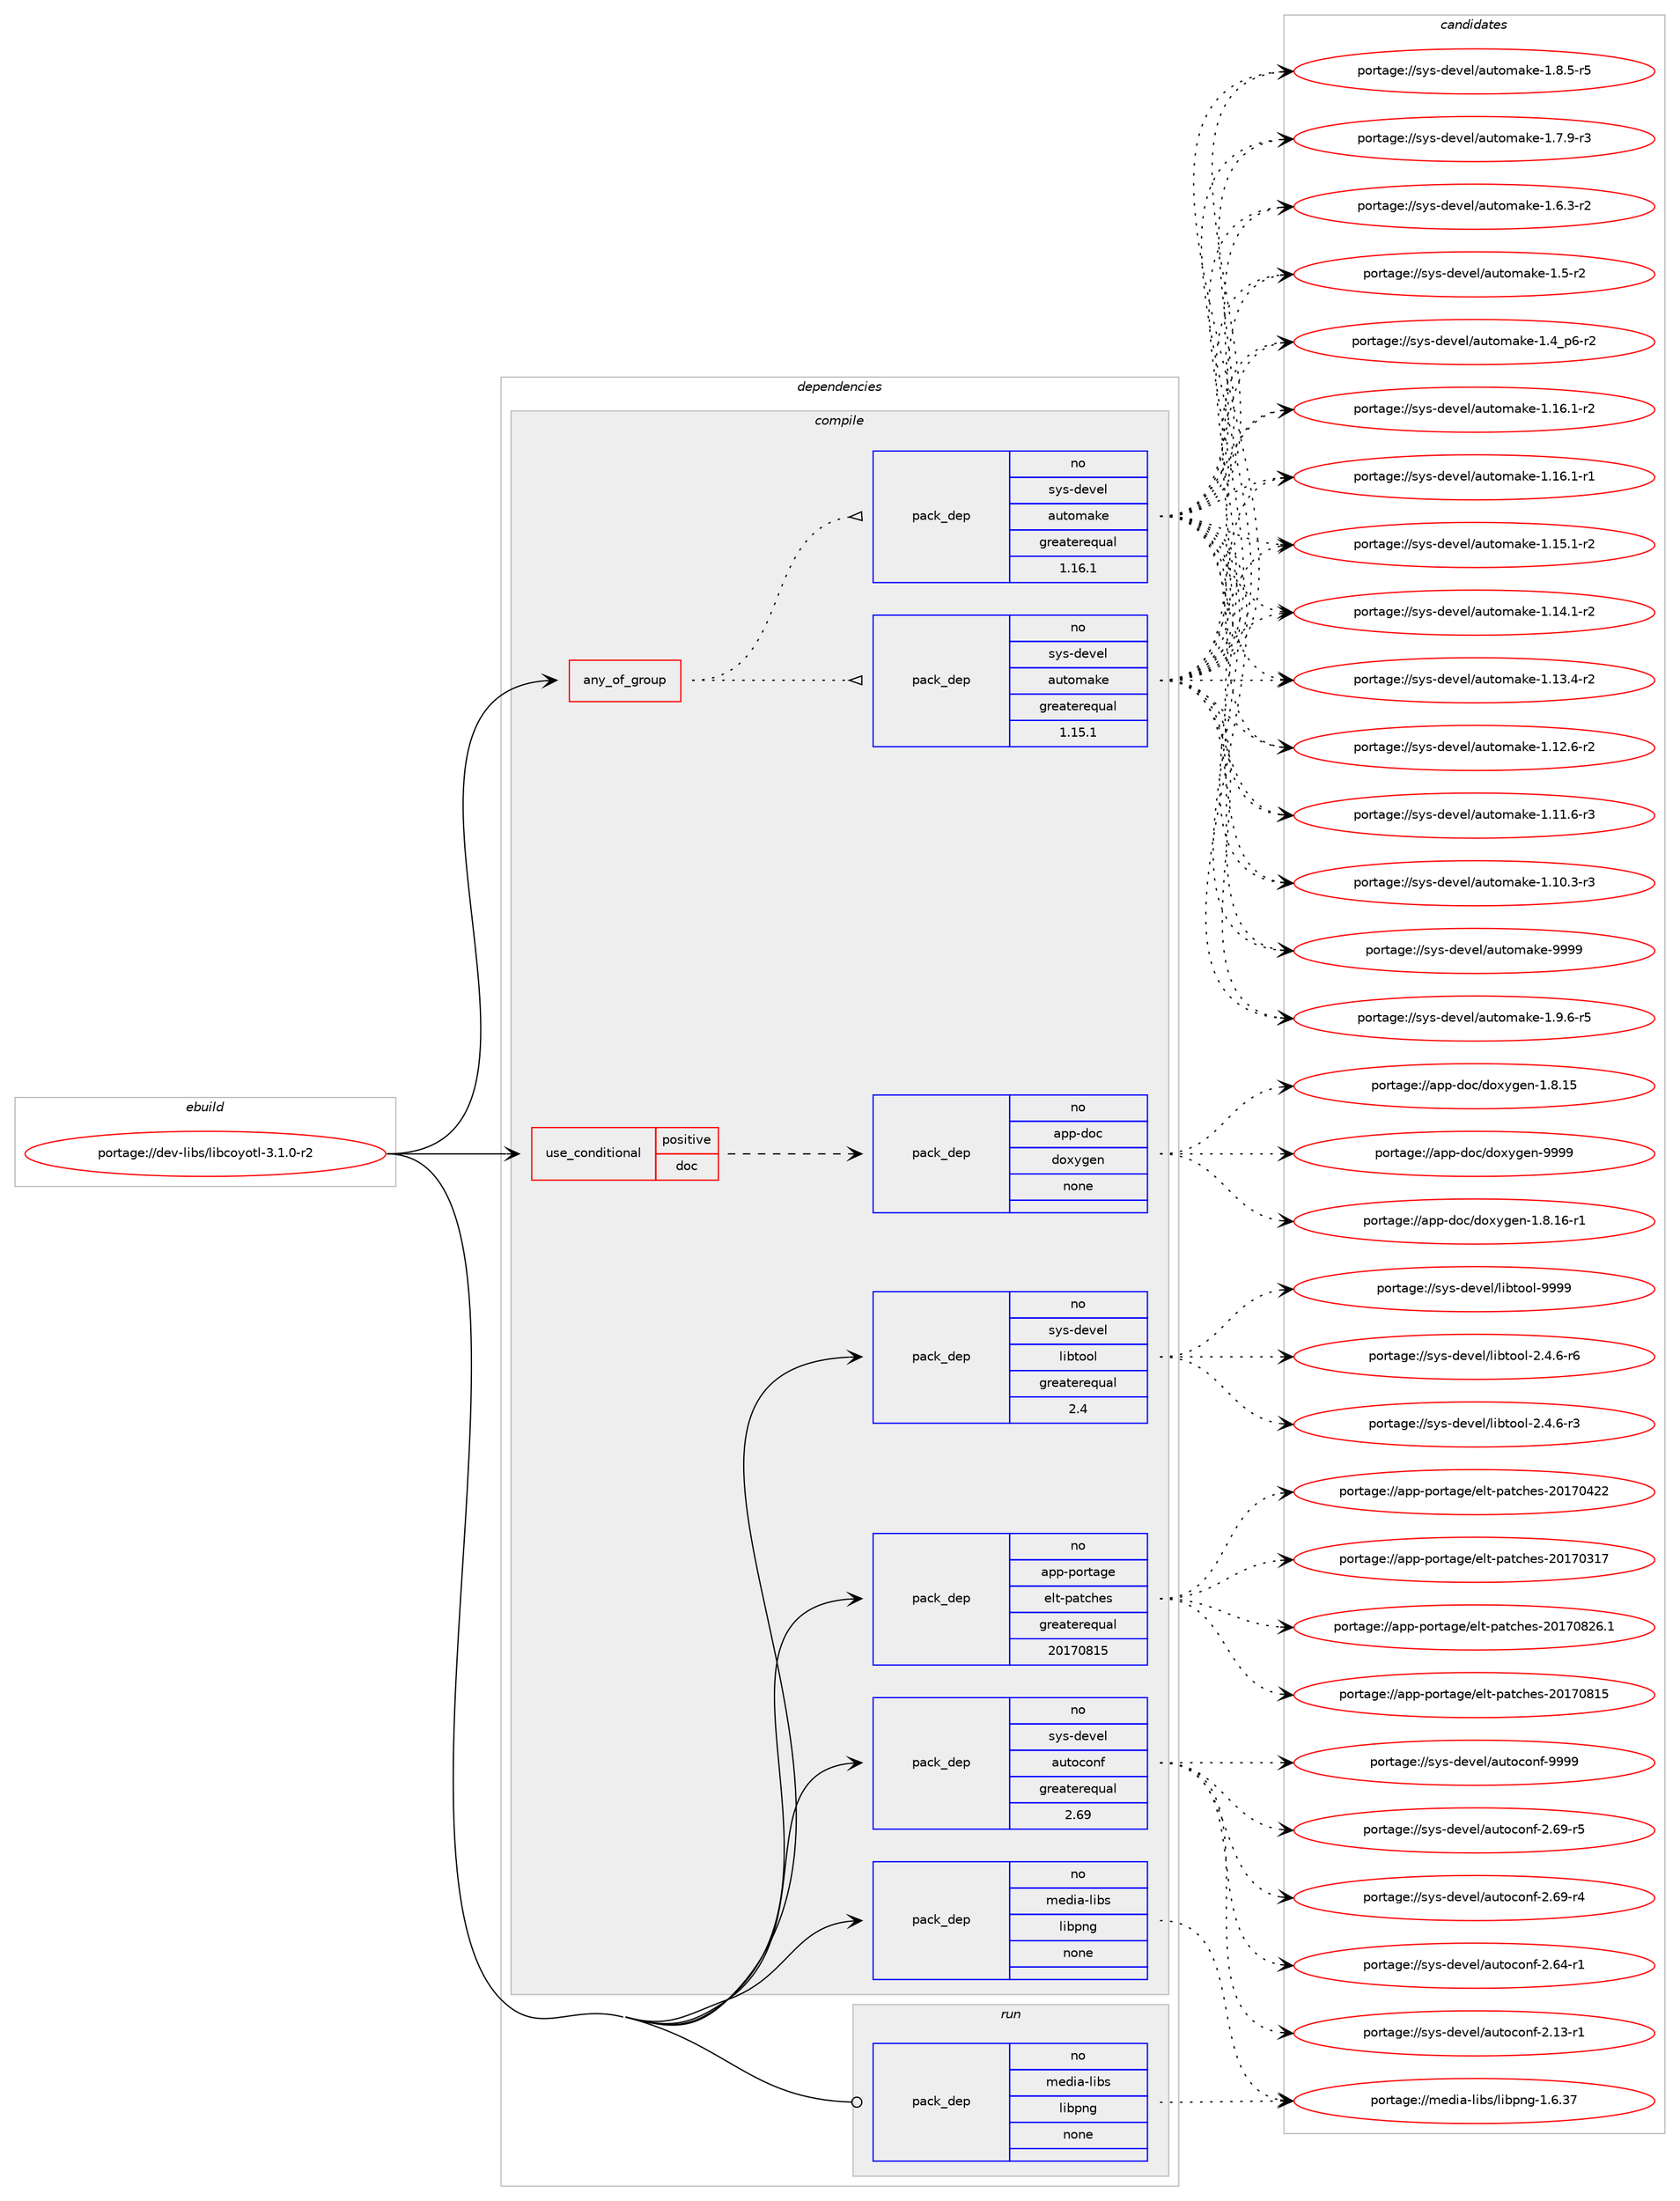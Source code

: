 digraph prolog {

# *************
# Graph options
# *************

newrank=true;
concentrate=true;
compound=true;
graph [rankdir=LR,fontname=Helvetica,fontsize=10,ranksep=1.5];#, ranksep=2.5, nodesep=0.2];
edge  [arrowhead=vee];
node  [fontname=Helvetica,fontsize=10];

# **********
# The ebuild
# **********

subgraph cluster_leftcol {
color=gray;
rank=same;
label=<<i>ebuild</i>>;
id [label="portage://dev-libs/libcoyotl-3.1.0-r2", color=red, width=4, href="../dev-libs/libcoyotl-3.1.0-r2.svg"];
}

# ****************
# The dependencies
# ****************

subgraph cluster_midcol {
color=gray;
label=<<i>dependencies</i>>;
subgraph cluster_compile {
fillcolor="#eeeeee";
style=filled;
label=<<i>compile</i>>;
subgraph any5054 {
dependency513066 [label=<<TABLE BORDER="0" CELLBORDER="1" CELLSPACING="0" CELLPADDING="4"><TR><TD CELLPADDING="10">any_of_group</TD></TR></TABLE>>, shape=none, color=red];subgraph pack382312 {
dependency513067 [label=<<TABLE BORDER="0" CELLBORDER="1" CELLSPACING="0" CELLPADDING="4" WIDTH="220"><TR><TD ROWSPAN="6" CELLPADDING="30">pack_dep</TD></TR><TR><TD WIDTH="110">no</TD></TR><TR><TD>sys-devel</TD></TR><TR><TD>automake</TD></TR><TR><TD>greaterequal</TD></TR><TR><TD>1.16.1</TD></TR></TABLE>>, shape=none, color=blue];
}
dependency513066:e -> dependency513067:w [weight=20,style="dotted",arrowhead="oinv"];
subgraph pack382313 {
dependency513068 [label=<<TABLE BORDER="0" CELLBORDER="1" CELLSPACING="0" CELLPADDING="4" WIDTH="220"><TR><TD ROWSPAN="6" CELLPADDING="30">pack_dep</TD></TR><TR><TD WIDTH="110">no</TD></TR><TR><TD>sys-devel</TD></TR><TR><TD>automake</TD></TR><TR><TD>greaterequal</TD></TR><TR><TD>1.15.1</TD></TR></TABLE>>, shape=none, color=blue];
}
dependency513066:e -> dependency513068:w [weight=20,style="dotted",arrowhead="oinv"];
}
id:e -> dependency513066:w [weight=20,style="solid",arrowhead="vee"];
subgraph cond125465 {
dependency513069 [label=<<TABLE BORDER="0" CELLBORDER="1" CELLSPACING="0" CELLPADDING="4"><TR><TD ROWSPAN="3" CELLPADDING="10">use_conditional</TD></TR><TR><TD>positive</TD></TR><TR><TD>doc</TD></TR></TABLE>>, shape=none, color=red];
subgraph pack382314 {
dependency513070 [label=<<TABLE BORDER="0" CELLBORDER="1" CELLSPACING="0" CELLPADDING="4" WIDTH="220"><TR><TD ROWSPAN="6" CELLPADDING="30">pack_dep</TD></TR><TR><TD WIDTH="110">no</TD></TR><TR><TD>app-doc</TD></TR><TR><TD>doxygen</TD></TR><TR><TD>none</TD></TR><TR><TD></TD></TR></TABLE>>, shape=none, color=blue];
}
dependency513069:e -> dependency513070:w [weight=20,style="dashed",arrowhead="vee"];
}
id:e -> dependency513069:w [weight=20,style="solid",arrowhead="vee"];
subgraph pack382315 {
dependency513071 [label=<<TABLE BORDER="0" CELLBORDER="1" CELLSPACING="0" CELLPADDING="4" WIDTH="220"><TR><TD ROWSPAN="6" CELLPADDING="30">pack_dep</TD></TR><TR><TD WIDTH="110">no</TD></TR><TR><TD>app-portage</TD></TR><TR><TD>elt-patches</TD></TR><TR><TD>greaterequal</TD></TR><TR><TD>20170815</TD></TR></TABLE>>, shape=none, color=blue];
}
id:e -> dependency513071:w [weight=20,style="solid",arrowhead="vee"];
subgraph pack382316 {
dependency513072 [label=<<TABLE BORDER="0" CELLBORDER="1" CELLSPACING="0" CELLPADDING="4" WIDTH="220"><TR><TD ROWSPAN="6" CELLPADDING="30">pack_dep</TD></TR><TR><TD WIDTH="110">no</TD></TR><TR><TD>media-libs</TD></TR><TR><TD>libpng</TD></TR><TR><TD>none</TD></TR><TR><TD></TD></TR></TABLE>>, shape=none, color=blue];
}
id:e -> dependency513072:w [weight=20,style="solid",arrowhead="vee"];
subgraph pack382317 {
dependency513073 [label=<<TABLE BORDER="0" CELLBORDER="1" CELLSPACING="0" CELLPADDING="4" WIDTH="220"><TR><TD ROWSPAN="6" CELLPADDING="30">pack_dep</TD></TR><TR><TD WIDTH="110">no</TD></TR><TR><TD>sys-devel</TD></TR><TR><TD>autoconf</TD></TR><TR><TD>greaterequal</TD></TR><TR><TD>2.69</TD></TR></TABLE>>, shape=none, color=blue];
}
id:e -> dependency513073:w [weight=20,style="solid",arrowhead="vee"];
subgraph pack382318 {
dependency513074 [label=<<TABLE BORDER="0" CELLBORDER="1" CELLSPACING="0" CELLPADDING="4" WIDTH="220"><TR><TD ROWSPAN="6" CELLPADDING="30">pack_dep</TD></TR><TR><TD WIDTH="110">no</TD></TR><TR><TD>sys-devel</TD></TR><TR><TD>libtool</TD></TR><TR><TD>greaterequal</TD></TR><TR><TD>2.4</TD></TR></TABLE>>, shape=none, color=blue];
}
id:e -> dependency513074:w [weight=20,style="solid",arrowhead="vee"];
}
subgraph cluster_compileandrun {
fillcolor="#eeeeee";
style=filled;
label=<<i>compile and run</i>>;
}
subgraph cluster_run {
fillcolor="#eeeeee";
style=filled;
label=<<i>run</i>>;
subgraph pack382319 {
dependency513075 [label=<<TABLE BORDER="0" CELLBORDER="1" CELLSPACING="0" CELLPADDING="4" WIDTH="220"><TR><TD ROWSPAN="6" CELLPADDING="30">pack_dep</TD></TR><TR><TD WIDTH="110">no</TD></TR><TR><TD>media-libs</TD></TR><TR><TD>libpng</TD></TR><TR><TD>none</TD></TR><TR><TD></TD></TR></TABLE>>, shape=none, color=blue];
}
id:e -> dependency513075:w [weight=20,style="solid",arrowhead="odot"];
}
}

# **************
# The candidates
# **************

subgraph cluster_choices {
rank=same;
color=gray;
label=<<i>candidates</i>>;

subgraph choice382312 {
color=black;
nodesep=1;
choice115121115451001011181011084797117116111109971071014557575757 [label="portage://sys-devel/automake-9999", color=red, width=4,href="../sys-devel/automake-9999.svg"];
choice115121115451001011181011084797117116111109971071014549465746544511453 [label="portage://sys-devel/automake-1.9.6-r5", color=red, width=4,href="../sys-devel/automake-1.9.6-r5.svg"];
choice115121115451001011181011084797117116111109971071014549465646534511453 [label="portage://sys-devel/automake-1.8.5-r5", color=red, width=4,href="../sys-devel/automake-1.8.5-r5.svg"];
choice115121115451001011181011084797117116111109971071014549465546574511451 [label="portage://sys-devel/automake-1.7.9-r3", color=red, width=4,href="../sys-devel/automake-1.7.9-r3.svg"];
choice115121115451001011181011084797117116111109971071014549465446514511450 [label="portage://sys-devel/automake-1.6.3-r2", color=red, width=4,href="../sys-devel/automake-1.6.3-r2.svg"];
choice11512111545100101118101108479711711611110997107101454946534511450 [label="portage://sys-devel/automake-1.5-r2", color=red, width=4,href="../sys-devel/automake-1.5-r2.svg"];
choice115121115451001011181011084797117116111109971071014549465295112544511450 [label="portage://sys-devel/automake-1.4_p6-r2", color=red, width=4,href="../sys-devel/automake-1.4_p6-r2.svg"];
choice11512111545100101118101108479711711611110997107101454946495446494511450 [label="portage://sys-devel/automake-1.16.1-r2", color=red, width=4,href="../sys-devel/automake-1.16.1-r2.svg"];
choice11512111545100101118101108479711711611110997107101454946495446494511449 [label="portage://sys-devel/automake-1.16.1-r1", color=red, width=4,href="../sys-devel/automake-1.16.1-r1.svg"];
choice11512111545100101118101108479711711611110997107101454946495346494511450 [label="portage://sys-devel/automake-1.15.1-r2", color=red, width=4,href="../sys-devel/automake-1.15.1-r2.svg"];
choice11512111545100101118101108479711711611110997107101454946495246494511450 [label="portage://sys-devel/automake-1.14.1-r2", color=red, width=4,href="../sys-devel/automake-1.14.1-r2.svg"];
choice11512111545100101118101108479711711611110997107101454946495146524511450 [label="portage://sys-devel/automake-1.13.4-r2", color=red, width=4,href="../sys-devel/automake-1.13.4-r2.svg"];
choice11512111545100101118101108479711711611110997107101454946495046544511450 [label="portage://sys-devel/automake-1.12.6-r2", color=red, width=4,href="../sys-devel/automake-1.12.6-r2.svg"];
choice11512111545100101118101108479711711611110997107101454946494946544511451 [label="portage://sys-devel/automake-1.11.6-r3", color=red, width=4,href="../sys-devel/automake-1.11.6-r3.svg"];
choice11512111545100101118101108479711711611110997107101454946494846514511451 [label="portage://sys-devel/automake-1.10.3-r3", color=red, width=4,href="../sys-devel/automake-1.10.3-r3.svg"];
dependency513067:e -> choice115121115451001011181011084797117116111109971071014557575757:w [style=dotted,weight="100"];
dependency513067:e -> choice115121115451001011181011084797117116111109971071014549465746544511453:w [style=dotted,weight="100"];
dependency513067:e -> choice115121115451001011181011084797117116111109971071014549465646534511453:w [style=dotted,weight="100"];
dependency513067:e -> choice115121115451001011181011084797117116111109971071014549465546574511451:w [style=dotted,weight="100"];
dependency513067:e -> choice115121115451001011181011084797117116111109971071014549465446514511450:w [style=dotted,weight="100"];
dependency513067:e -> choice11512111545100101118101108479711711611110997107101454946534511450:w [style=dotted,weight="100"];
dependency513067:e -> choice115121115451001011181011084797117116111109971071014549465295112544511450:w [style=dotted,weight="100"];
dependency513067:e -> choice11512111545100101118101108479711711611110997107101454946495446494511450:w [style=dotted,weight="100"];
dependency513067:e -> choice11512111545100101118101108479711711611110997107101454946495446494511449:w [style=dotted,weight="100"];
dependency513067:e -> choice11512111545100101118101108479711711611110997107101454946495346494511450:w [style=dotted,weight="100"];
dependency513067:e -> choice11512111545100101118101108479711711611110997107101454946495246494511450:w [style=dotted,weight="100"];
dependency513067:e -> choice11512111545100101118101108479711711611110997107101454946495146524511450:w [style=dotted,weight="100"];
dependency513067:e -> choice11512111545100101118101108479711711611110997107101454946495046544511450:w [style=dotted,weight="100"];
dependency513067:e -> choice11512111545100101118101108479711711611110997107101454946494946544511451:w [style=dotted,weight="100"];
dependency513067:e -> choice11512111545100101118101108479711711611110997107101454946494846514511451:w [style=dotted,weight="100"];
}
subgraph choice382313 {
color=black;
nodesep=1;
choice115121115451001011181011084797117116111109971071014557575757 [label="portage://sys-devel/automake-9999", color=red, width=4,href="../sys-devel/automake-9999.svg"];
choice115121115451001011181011084797117116111109971071014549465746544511453 [label="portage://sys-devel/automake-1.9.6-r5", color=red, width=4,href="../sys-devel/automake-1.9.6-r5.svg"];
choice115121115451001011181011084797117116111109971071014549465646534511453 [label="portage://sys-devel/automake-1.8.5-r5", color=red, width=4,href="../sys-devel/automake-1.8.5-r5.svg"];
choice115121115451001011181011084797117116111109971071014549465546574511451 [label="portage://sys-devel/automake-1.7.9-r3", color=red, width=4,href="../sys-devel/automake-1.7.9-r3.svg"];
choice115121115451001011181011084797117116111109971071014549465446514511450 [label="portage://sys-devel/automake-1.6.3-r2", color=red, width=4,href="../sys-devel/automake-1.6.3-r2.svg"];
choice11512111545100101118101108479711711611110997107101454946534511450 [label="portage://sys-devel/automake-1.5-r2", color=red, width=4,href="../sys-devel/automake-1.5-r2.svg"];
choice115121115451001011181011084797117116111109971071014549465295112544511450 [label="portage://sys-devel/automake-1.4_p6-r2", color=red, width=4,href="../sys-devel/automake-1.4_p6-r2.svg"];
choice11512111545100101118101108479711711611110997107101454946495446494511450 [label="portage://sys-devel/automake-1.16.1-r2", color=red, width=4,href="../sys-devel/automake-1.16.1-r2.svg"];
choice11512111545100101118101108479711711611110997107101454946495446494511449 [label="portage://sys-devel/automake-1.16.1-r1", color=red, width=4,href="../sys-devel/automake-1.16.1-r1.svg"];
choice11512111545100101118101108479711711611110997107101454946495346494511450 [label="portage://sys-devel/automake-1.15.1-r2", color=red, width=4,href="../sys-devel/automake-1.15.1-r2.svg"];
choice11512111545100101118101108479711711611110997107101454946495246494511450 [label="portage://sys-devel/automake-1.14.1-r2", color=red, width=4,href="../sys-devel/automake-1.14.1-r2.svg"];
choice11512111545100101118101108479711711611110997107101454946495146524511450 [label="portage://sys-devel/automake-1.13.4-r2", color=red, width=4,href="../sys-devel/automake-1.13.4-r2.svg"];
choice11512111545100101118101108479711711611110997107101454946495046544511450 [label="portage://sys-devel/automake-1.12.6-r2", color=red, width=4,href="../sys-devel/automake-1.12.6-r2.svg"];
choice11512111545100101118101108479711711611110997107101454946494946544511451 [label="portage://sys-devel/automake-1.11.6-r3", color=red, width=4,href="../sys-devel/automake-1.11.6-r3.svg"];
choice11512111545100101118101108479711711611110997107101454946494846514511451 [label="portage://sys-devel/automake-1.10.3-r3", color=red, width=4,href="../sys-devel/automake-1.10.3-r3.svg"];
dependency513068:e -> choice115121115451001011181011084797117116111109971071014557575757:w [style=dotted,weight="100"];
dependency513068:e -> choice115121115451001011181011084797117116111109971071014549465746544511453:w [style=dotted,weight="100"];
dependency513068:e -> choice115121115451001011181011084797117116111109971071014549465646534511453:w [style=dotted,weight="100"];
dependency513068:e -> choice115121115451001011181011084797117116111109971071014549465546574511451:w [style=dotted,weight="100"];
dependency513068:e -> choice115121115451001011181011084797117116111109971071014549465446514511450:w [style=dotted,weight="100"];
dependency513068:e -> choice11512111545100101118101108479711711611110997107101454946534511450:w [style=dotted,weight="100"];
dependency513068:e -> choice115121115451001011181011084797117116111109971071014549465295112544511450:w [style=dotted,weight="100"];
dependency513068:e -> choice11512111545100101118101108479711711611110997107101454946495446494511450:w [style=dotted,weight="100"];
dependency513068:e -> choice11512111545100101118101108479711711611110997107101454946495446494511449:w [style=dotted,weight="100"];
dependency513068:e -> choice11512111545100101118101108479711711611110997107101454946495346494511450:w [style=dotted,weight="100"];
dependency513068:e -> choice11512111545100101118101108479711711611110997107101454946495246494511450:w [style=dotted,weight="100"];
dependency513068:e -> choice11512111545100101118101108479711711611110997107101454946495146524511450:w [style=dotted,weight="100"];
dependency513068:e -> choice11512111545100101118101108479711711611110997107101454946495046544511450:w [style=dotted,weight="100"];
dependency513068:e -> choice11512111545100101118101108479711711611110997107101454946494946544511451:w [style=dotted,weight="100"];
dependency513068:e -> choice11512111545100101118101108479711711611110997107101454946494846514511451:w [style=dotted,weight="100"];
}
subgraph choice382314 {
color=black;
nodesep=1;
choice971121124510011199471001111201211031011104557575757 [label="portage://app-doc/doxygen-9999", color=red, width=4,href="../app-doc/doxygen-9999.svg"];
choice97112112451001119947100111120121103101110454946564649544511449 [label="portage://app-doc/doxygen-1.8.16-r1", color=red, width=4,href="../app-doc/doxygen-1.8.16-r1.svg"];
choice9711211245100111994710011112012110310111045494656464953 [label="portage://app-doc/doxygen-1.8.15", color=red, width=4,href="../app-doc/doxygen-1.8.15.svg"];
dependency513070:e -> choice971121124510011199471001111201211031011104557575757:w [style=dotted,weight="100"];
dependency513070:e -> choice97112112451001119947100111120121103101110454946564649544511449:w [style=dotted,weight="100"];
dependency513070:e -> choice9711211245100111994710011112012110310111045494656464953:w [style=dotted,weight="100"];
}
subgraph choice382315 {
color=black;
nodesep=1;
choice971121124511211111411697103101471011081164511297116991041011154550484955485650544649 [label="portage://app-portage/elt-patches-20170826.1", color=red, width=4,href="../app-portage/elt-patches-20170826.1.svg"];
choice97112112451121111141169710310147101108116451129711699104101115455048495548564953 [label="portage://app-portage/elt-patches-20170815", color=red, width=4,href="../app-portage/elt-patches-20170815.svg"];
choice97112112451121111141169710310147101108116451129711699104101115455048495548525050 [label="portage://app-portage/elt-patches-20170422", color=red, width=4,href="../app-portage/elt-patches-20170422.svg"];
choice97112112451121111141169710310147101108116451129711699104101115455048495548514955 [label="portage://app-portage/elt-patches-20170317", color=red, width=4,href="../app-portage/elt-patches-20170317.svg"];
dependency513071:e -> choice971121124511211111411697103101471011081164511297116991041011154550484955485650544649:w [style=dotted,weight="100"];
dependency513071:e -> choice97112112451121111141169710310147101108116451129711699104101115455048495548564953:w [style=dotted,weight="100"];
dependency513071:e -> choice97112112451121111141169710310147101108116451129711699104101115455048495548525050:w [style=dotted,weight="100"];
dependency513071:e -> choice97112112451121111141169710310147101108116451129711699104101115455048495548514955:w [style=dotted,weight="100"];
}
subgraph choice382316 {
color=black;
nodesep=1;
choice109101100105974510810598115471081059811211010345494654465155 [label="portage://media-libs/libpng-1.6.37", color=red, width=4,href="../media-libs/libpng-1.6.37.svg"];
dependency513072:e -> choice109101100105974510810598115471081059811211010345494654465155:w [style=dotted,weight="100"];
}
subgraph choice382317 {
color=black;
nodesep=1;
choice115121115451001011181011084797117116111991111101024557575757 [label="portage://sys-devel/autoconf-9999", color=red, width=4,href="../sys-devel/autoconf-9999.svg"];
choice1151211154510010111810110847971171161119911111010245504654574511453 [label="portage://sys-devel/autoconf-2.69-r5", color=red, width=4,href="../sys-devel/autoconf-2.69-r5.svg"];
choice1151211154510010111810110847971171161119911111010245504654574511452 [label="portage://sys-devel/autoconf-2.69-r4", color=red, width=4,href="../sys-devel/autoconf-2.69-r4.svg"];
choice1151211154510010111810110847971171161119911111010245504654524511449 [label="portage://sys-devel/autoconf-2.64-r1", color=red, width=4,href="../sys-devel/autoconf-2.64-r1.svg"];
choice1151211154510010111810110847971171161119911111010245504649514511449 [label="portage://sys-devel/autoconf-2.13-r1", color=red, width=4,href="../sys-devel/autoconf-2.13-r1.svg"];
dependency513073:e -> choice115121115451001011181011084797117116111991111101024557575757:w [style=dotted,weight="100"];
dependency513073:e -> choice1151211154510010111810110847971171161119911111010245504654574511453:w [style=dotted,weight="100"];
dependency513073:e -> choice1151211154510010111810110847971171161119911111010245504654574511452:w [style=dotted,weight="100"];
dependency513073:e -> choice1151211154510010111810110847971171161119911111010245504654524511449:w [style=dotted,weight="100"];
dependency513073:e -> choice1151211154510010111810110847971171161119911111010245504649514511449:w [style=dotted,weight="100"];
}
subgraph choice382318 {
color=black;
nodesep=1;
choice1151211154510010111810110847108105981161111111084557575757 [label="portage://sys-devel/libtool-9999", color=red, width=4,href="../sys-devel/libtool-9999.svg"];
choice1151211154510010111810110847108105981161111111084550465246544511454 [label="portage://sys-devel/libtool-2.4.6-r6", color=red, width=4,href="../sys-devel/libtool-2.4.6-r6.svg"];
choice1151211154510010111810110847108105981161111111084550465246544511451 [label="portage://sys-devel/libtool-2.4.6-r3", color=red, width=4,href="../sys-devel/libtool-2.4.6-r3.svg"];
dependency513074:e -> choice1151211154510010111810110847108105981161111111084557575757:w [style=dotted,weight="100"];
dependency513074:e -> choice1151211154510010111810110847108105981161111111084550465246544511454:w [style=dotted,weight="100"];
dependency513074:e -> choice1151211154510010111810110847108105981161111111084550465246544511451:w [style=dotted,weight="100"];
}
subgraph choice382319 {
color=black;
nodesep=1;
choice109101100105974510810598115471081059811211010345494654465155 [label="portage://media-libs/libpng-1.6.37", color=red, width=4,href="../media-libs/libpng-1.6.37.svg"];
dependency513075:e -> choice109101100105974510810598115471081059811211010345494654465155:w [style=dotted,weight="100"];
}
}

}
